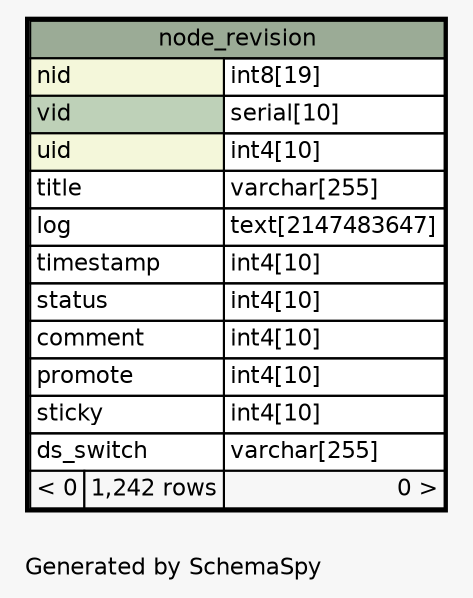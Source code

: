 // dot 2.30.1 on Mac OS X 10.8.3
// SchemaSpy rev 590
digraph "oneDegreeRelationshipsDiagram" {
  graph [
    rankdir="RL"
    bgcolor="#f7f7f7"
    label="\nGenerated by SchemaSpy"
    labeljust="l"
    nodesep="0.18"
    ranksep="0.46"
    fontname="Helvetica"
    fontsize="11"
  ];
  node [
    fontname="Helvetica"
    fontsize="11"
    shape="plaintext"
  ];
  edge [
    arrowsize="0.8"
  ];
  "node_revision" [
    label=<
    <TABLE BORDER="2" CELLBORDER="1" CELLSPACING="0" BGCOLOR="#ffffff">
      <TR><TD COLSPAN="3" BGCOLOR="#9bab96" ALIGN="CENTER">node_revision</TD></TR>
      <TR><TD PORT="nid" COLSPAN="2" BGCOLOR="#f4f7da" ALIGN="LEFT">nid</TD><TD PORT="nid.type" ALIGN="LEFT">int8[19]</TD></TR>
      <TR><TD PORT="vid" COLSPAN="2" BGCOLOR="#bed1b8" ALIGN="LEFT">vid</TD><TD PORT="vid.type" ALIGN="LEFT">serial[10]</TD></TR>
      <TR><TD PORT="uid" COLSPAN="2" BGCOLOR="#f4f7da" ALIGN="LEFT">uid</TD><TD PORT="uid.type" ALIGN="LEFT">int4[10]</TD></TR>
      <TR><TD PORT="title" COLSPAN="2" ALIGN="LEFT">title</TD><TD PORT="title.type" ALIGN="LEFT">varchar[255]</TD></TR>
      <TR><TD PORT="log" COLSPAN="2" ALIGN="LEFT">log</TD><TD PORT="log.type" ALIGN="LEFT">text[2147483647]</TD></TR>
      <TR><TD PORT="timestamp" COLSPAN="2" ALIGN="LEFT">timestamp</TD><TD PORT="timestamp.type" ALIGN="LEFT">int4[10]</TD></TR>
      <TR><TD PORT="status" COLSPAN="2" ALIGN="LEFT">status</TD><TD PORT="status.type" ALIGN="LEFT">int4[10]</TD></TR>
      <TR><TD PORT="comment" COLSPAN="2" ALIGN="LEFT">comment</TD><TD PORT="comment.type" ALIGN="LEFT">int4[10]</TD></TR>
      <TR><TD PORT="promote" COLSPAN="2" ALIGN="LEFT">promote</TD><TD PORT="promote.type" ALIGN="LEFT">int4[10]</TD></TR>
      <TR><TD PORT="sticky" COLSPAN="2" ALIGN="LEFT">sticky</TD><TD PORT="sticky.type" ALIGN="LEFT">int4[10]</TD></TR>
      <TR><TD PORT="ds_switch" COLSPAN="2" ALIGN="LEFT">ds_switch</TD><TD PORT="ds_switch.type" ALIGN="LEFT">varchar[255]</TD></TR>
      <TR><TD ALIGN="LEFT" BGCOLOR="#f7f7f7">&lt; 0</TD><TD ALIGN="RIGHT" BGCOLOR="#f7f7f7">1,242 rows</TD><TD ALIGN="RIGHT" BGCOLOR="#f7f7f7">0 &gt;</TD></TR>
    </TABLE>>
    URL="node_revision.html"
    tooltip="node_revision"
  ];
}
